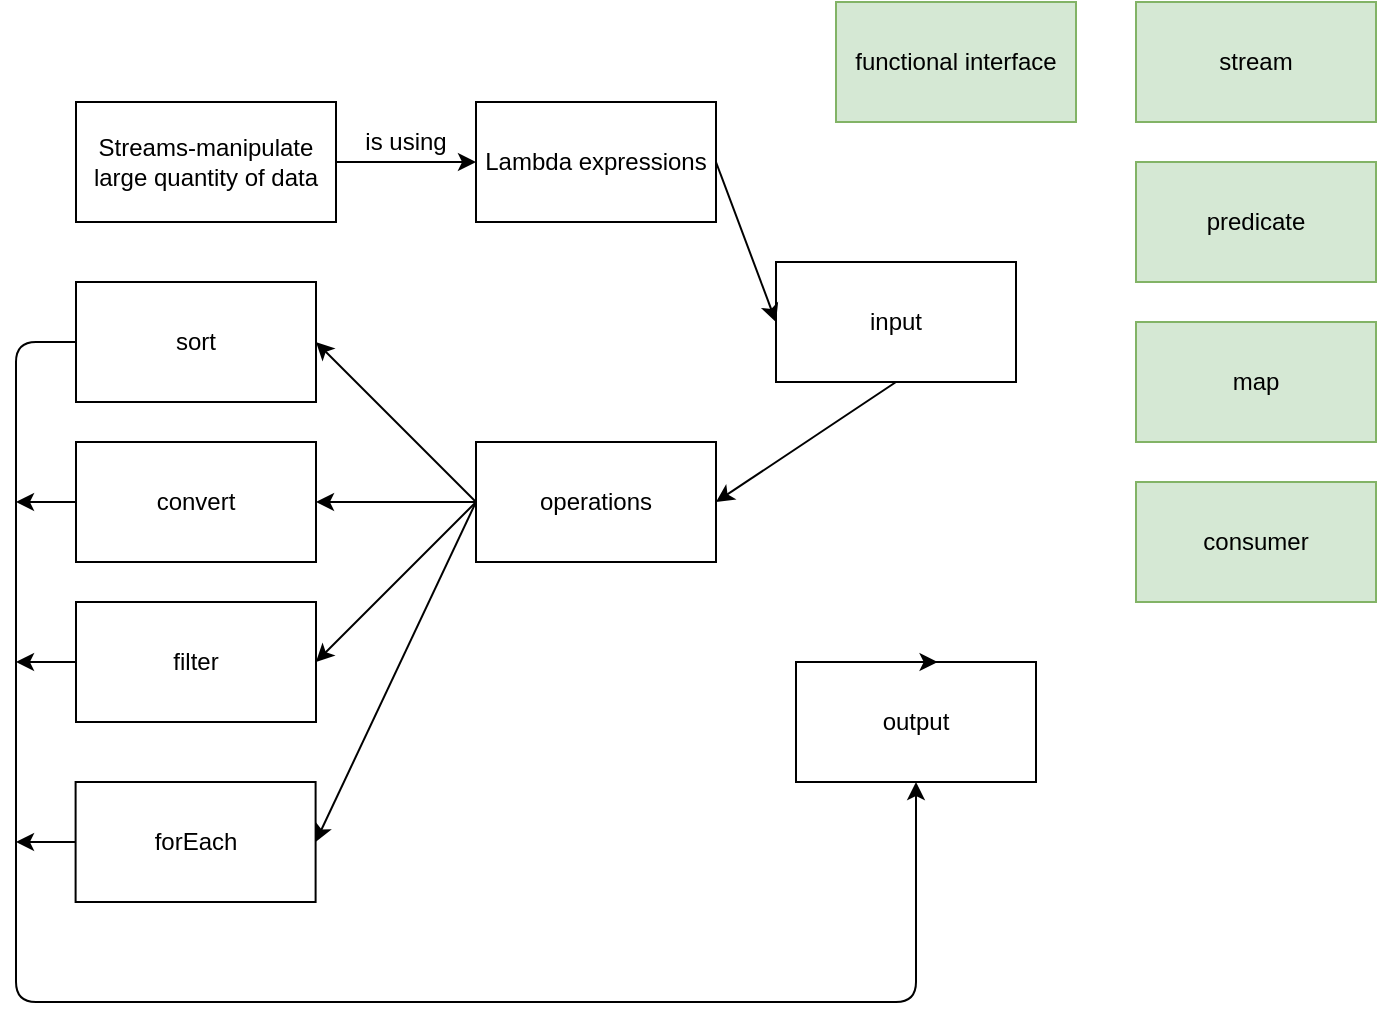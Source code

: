 <mxfile version="11.1.1" type="device"><diagram id="b6SaS85Rdy33LnOXfB2L" name="Page-1"><mxGraphModel dx="865" dy="425" grid="1" gridSize="10" guides="1" tooltips="1" connect="1" arrows="1" fold="1" page="1" pageScale="1" pageWidth="850" pageHeight="1100" math="0" shadow="0"><root><mxCell id="0"/><mxCell id="1" parent="0"/><mxCell id="MS3FO0YWFLQdbtHI0gSp-1" value="Streams-manipulate large quantity of data" style="rounded=0;whiteSpace=wrap;html=1;" parent="1" vertex="1"><mxGeometry x="80" y="70" width="130" height="60" as="geometry"/></mxCell><mxCell id="MS3FO0YWFLQdbtHI0gSp-2" value="Lambda expressions" style="rounded=0;whiteSpace=wrap;html=1;" parent="1" vertex="1"><mxGeometry x="280" y="70" width="120" height="60" as="geometry"/></mxCell><mxCell id="MS3FO0YWFLQdbtHI0gSp-3" value="input" style="rounded=0;whiteSpace=wrap;html=1;" parent="1" vertex="1"><mxGeometry x="430" y="150" width="120" height="60" as="geometry"/></mxCell><mxCell id="MS3FO0YWFLQdbtHI0gSp-4" value="output" style="rounded=0;whiteSpace=wrap;html=1;" parent="1" vertex="1"><mxGeometry x="440" y="350" width="120" height="60" as="geometry"/></mxCell><mxCell id="MS3FO0YWFLQdbtHI0gSp-5" value="sort" style="rounded=0;whiteSpace=wrap;html=1;" parent="1" vertex="1"><mxGeometry x="80" y="160" width="120" height="60" as="geometry"/></mxCell><mxCell id="MS3FO0YWFLQdbtHI0gSp-6" value="convert" style="rounded=0;whiteSpace=wrap;html=1;" parent="1" vertex="1"><mxGeometry x="80" y="240" width="120" height="60" as="geometry"/></mxCell><mxCell id="MS3FO0YWFLQdbtHI0gSp-7" value="filter" style="rounded=0;whiteSpace=wrap;html=1;" parent="1" vertex="1"><mxGeometry x="80" y="320" width="120" height="60" as="geometry"/></mxCell><mxCell id="MS3FO0YWFLQdbtHI0gSp-8" value="operations" style="rounded=0;whiteSpace=wrap;html=1;" parent="1" vertex="1"><mxGeometry x="280" y="240" width="120" height="60" as="geometry"/></mxCell><mxCell id="MS3FO0YWFLQdbtHI0gSp-9" value="" style="endArrow=classic;html=1;exitX=0;exitY=0.5;exitDx=0;exitDy=0;entryX=1;entryY=0.5;entryDx=0;entryDy=0;" parent="1" source="MS3FO0YWFLQdbtHI0gSp-8" target="MS3FO0YWFLQdbtHI0gSp-5" edge="1"><mxGeometry width="50" height="50" relative="1" as="geometry"><mxPoint x="280" y="285" as="sourcePoint"/><mxPoint x="230" y="255" as="targetPoint"/><Array as="points"/></mxGeometry></mxCell><mxCell id="MS3FO0YWFLQdbtHI0gSp-10" value="" style="endArrow=classic;html=1;exitX=0;exitY=0.5;exitDx=0;exitDy=0;" parent="1" source="MS3FO0YWFLQdbtHI0gSp-8" target="MS3FO0YWFLQdbtHI0gSp-6" edge="1"><mxGeometry width="50" height="50" relative="1" as="geometry"><mxPoint x="280" y="410" as="sourcePoint"/><mxPoint x="330" y="360" as="targetPoint"/></mxGeometry></mxCell><mxCell id="MS3FO0YWFLQdbtHI0gSp-11" value="" style="endArrow=classic;html=1;exitX=0;exitY=0.5;exitDx=0;exitDy=0;entryX=1;entryY=0.5;entryDx=0;entryDy=0;" parent="1" source="MS3FO0YWFLQdbtHI0gSp-8" target="MS3FO0YWFLQdbtHI0gSp-7" edge="1"><mxGeometry width="50" height="50" relative="1" as="geometry"><mxPoint x="300" y="480" as="sourcePoint"/><mxPoint x="350" y="430" as="targetPoint"/></mxGeometry></mxCell><mxCell id="MS3FO0YWFLQdbtHI0gSp-12" value="" style="endArrow=classic;html=1;exitX=1;exitY=0.5;exitDx=0;exitDy=0;entryX=0;entryY=0.5;entryDx=0;entryDy=0;" parent="1" source="MS3FO0YWFLQdbtHI0gSp-1" target="MS3FO0YWFLQdbtHI0gSp-2" edge="1"><mxGeometry width="50" height="50" relative="1" as="geometry"><mxPoint x="400" y="460" as="sourcePoint"/><mxPoint x="450" y="410" as="targetPoint"/></mxGeometry></mxCell><mxCell id="MS3FO0YWFLQdbtHI0gSp-13" value="is using" style="text;html=1;strokeColor=none;fillColor=none;align=center;verticalAlign=middle;whiteSpace=wrap;rounded=0;" parent="1" vertex="1"><mxGeometry x="210" y="80" width="70" height="20" as="geometry"/></mxCell><mxCell id="MS3FO0YWFLQdbtHI0gSp-14" value="" style="endArrow=classic;html=1;exitX=1;exitY=0.5;exitDx=0;exitDy=0;entryX=0;entryY=0.5;entryDx=0;entryDy=0;" parent="1" source="MS3FO0YWFLQdbtHI0gSp-2" target="MS3FO0YWFLQdbtHI0gSp-3" edge="1"><mxGeometry width="50" height="50" relative="1" as="geometry"><mxPoint x="360" y="420" as="sourcePoint"/><mxPoint x="410" y="370" as="targetPoint"/></mxGeometry></mxCell><mxCell id="MS3FO0YWFLQdbtHI0gSp-16" value="" style="endArrow=classic;html=1;exitX=0.5;exitY=1;exitDx=0;exitDy=0;entryX=1;entryY=0.5;entryDx=0;entryDy=0;" parent="1" source="MS3FO0YWFLQdbtHI0gSp-3" target="MS3FO0YWFLQdbtHI0gSp-8" edge="1"><mxGeometry width="50" height="50" relative="1" as="geometry"><mxPoint x="80" y="450" as="sourcePoint"/><mxPoint x="130" y="400" as="targetPoint"/></mxGeometry></mxCell><mxCell id="MS3FO0YWFLQdbtHI0gSp-17" value="forEach" style="rounded=0;whiteSpace=wrap;html=1;" parent="1" vertex="1"><mxGeometry x="79.8" y="410" width="120" height="60" as="geometry"/></mxCell><mxCell id="MS3FO0YWFLQdbtHI0gSp-19" style="edgeStyle=orthogonalEdgeStyle;rounded=0;orthogonalLoop=1;jettySize=auto;html=1;exitX=0.5;exitY=0;exitDx=0;exitDy=0;entryX=0.59;entryY=0;entryDx=0;entryDy=0;entryPerimeter=0;" parent="1" source="MS3FO0YWFLQdbtHI0gSp-4" target="MS3FO0YWFLQdbtHI0gSp-4" edge="1"><mxGeometry relative="1" as="geometry"/></mxCell><mxCell id="MS3FO0YWFLQdbtHI0gSp-21" value="" style="endArrow=classic;html=1;exitX=0;exitY=0.5;exitDx=0;exitDy=0;entryX=1;entryY=0.5;entryDx=0;entryDy=0;" parent="1" source="MS3FO0YWFLQdbtHI0gSp-8" target="MS3FO0YWFLQdbtHI0gSp-17" edge="1"><mxGeometry width="50" height="50" relative="1" as="geometry"><mxPoint x="80" y="540" as="sourcePoint"/><mxPoint x="130" y="490" as="targetPoint"/></mxGeometry></mxCell><mxCell id="MS3FO0YWFLQdbtHI0gSp-22" value="" style="endArrow=classic;html=1;exitX=0;exitY=0.5;exitDx=0;exitDy=0;entryX=0.5;entryY=1;entryDx=0;entryDy=0;" parent="1" source="MS3FO0YWFLQdbtHI0gSp-5" target="MS3FO0YWFLQdbtHI0gSp-4" edge="1"><mxGeometry width="50" height="50" relative="1" as="geometry"><mxPoint x="80" y="540" as="sourcePoint"/><mxPoint x="130" y="490" as="targetPoint"/><Array as="points"><mxPoint x="50" y="190"/><mxPoint x="50" y="520"/><mxPoint x="500" y="520"/></Array></mxGeometry></mxCell><mxCell id="MS3FO0YWFLQdbtHI0gSp-23" value="" style="endArrow=classic;html=1;exitX=0;exitY=0.5;exitDx=0;exitDy=0;" parent="1" source="MS3FO0YWFLQdbtHI0gSp-6" edge="1"><mxGeometry width="50" height="50" relative="1" as="geometry"><mxPoint x="40" y="600" as="sourcePoint"/><mxPoint x="50" y="270" as="targetPoint"/></mxGeometry></mxCell><mxCell id="MS3FO0YWFLQdbtHI0gSp-24" value="" style="endArrow=classic;html=1;exitX=0;exitY=0.5;exitDx=0;exitDy=0;" parent="1" source="MS3FO0YWFLQdbtHI0gSp-7" edge="1"><mxGeometry width="50" height="50" relative="1" as="geometry"><mxPoint x="50" y="600" as="sourcePoint"/><mxPoint x="50" y="350" as="targetPoint"/></mxGeometry></mxCell><mxCell id="MS3FO0YWFLQdbtHI0gSp-25" value="" style="endArrow=classic;html=1;exitX=0;exitY=0.5;exitDx=0;exitDy=0;" parent="1" source="MS3FO0YWFLQdbtHI0gSp-17" edge="1"><mxGeometry width="50" height="50" relative="1" as="geometry"><mxPoint x="40" y="600" as="sourcePoint"/><mxPoint x="50" y="440" as="targetPoint"/></mxGeometry></mxCell><mxCell id="9gspUhUOlXAv_4Tm30jA-1" value="stream" style="rounded=0;whiteSpace=wrap;html=1;fillColor=#d5e8d4;strokeColor=#82b366;" vertex="1" parent="1"><mxGeometry x="610" y="20" width="120" height="60" as="geometry"/></mxCell><mxCell id="9gspUhUOlXAv_4Tm30jA-2" value="functional interface" style="rounded=0;whiteSpace=wrap;html=1;fillColor=#d5e8d4;strokeColor=#82b366;" vertex="1" parent="1"><mxGeometry x="460" y="20" width="120" height="60" as="geometry"/></mxCell><mxCell id="9gspUhUOlXAv_4Tm30jA-3" value="predicate" style="rounded=0;whiteSpace=wrap;html=1;fillColor=#d5e8d4;strokeColor=#82b366;" vertex="1" parent="1"><mxGeometry x="610" y="100" width="120" height="60" as="geometry"/></mxCell><mxCell id="9gspUhUOlXAv_4Tm30jA-4" value="map" style="rounded=0;whiteSpace=wrap;html=1;fillColor=#d5e8d4;strokeColor=#82b366;" vertex="1" parent="1"><mxGeometry x="610" y="180" width="120" height="60" as="geometry"/></mxCell><mxCell id="9gspUhUOlXAv_4Tm30jA-5" value="consumer" style="rounded=0;whiteSpace=wrap;html=1;fillColor=#d5e8d4;strokeColor=#82b366;" vertex="1" parent="1"><mxGeometry x="610" y="260" width="120" height="60" as="geometry"/></mxCell></root></mxGraphModel></diagram></mxfile>
